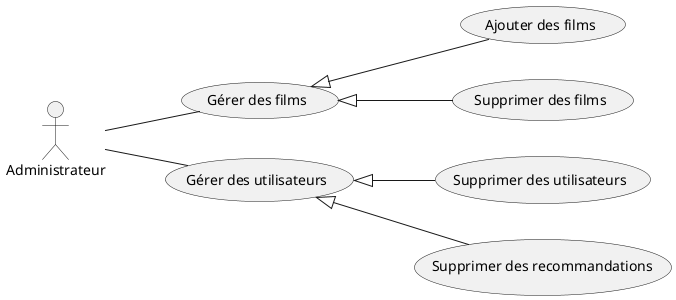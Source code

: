 @startuml
left to right direction
actor Administrateur as Admin

usecase "Gérer des films" as manageMovies
usecase "Gérer des utilisateurs" as manageUsers
usecase "Ajouter des films" as addMovies
usecase "Supprimer des films" as removeMovies
usecase "Supprimer des utilisateurs" as removeUsers
usecase "Supprimer des recommandations" as removeRecommendations

Admin -- manageMovies
Admin -- manageUsers

manageMovies <|-- addMovies
manageMovies <|-- removeMovies

manageUsers <|-- removeUsers
manageUsers <|-- removeRecommendations
@enduml
